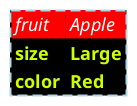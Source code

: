 {
  "sha1": "91k41q8cwi8ezyxtjw0r5rrp6qakjv5",
  "insertion": {
    "when": "2024-05-30T20:48:21.582Z",
    "url": "https://forum.plantuml.net/13288/the-ability-to-customise-the-highlight-for-json-yaml?show=13348#c13348",
    "user": "plantuml@gmail.com"
  }
}
@startyaml
<style>
yamlDiagram {
  node {
    BackGroundColor black
    LineColor lightblue
    FontName Helvetica
    FontColor #CCFF02
    FontSize 18
    FontStyle bold
    RoundCorner 0
    LineThickness 2
    LineStyle 10-5
    separator {
      LineThickness 0.5
      LineColor black
      LineStyle 1-5
    }
    highlight {
	  BackGroundColor red
	  FontColor white
      FontStyle italic
    }
  }
  arrow {
    BackGroundColor lightblue
    LineColor green
    LineThickness 2
    LineStyle 2-5
  }
}
</style>
#highlight "fruit"
fruit: Apple
size: Large
color: Red
@endyaml
